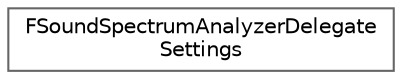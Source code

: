 digraph "Graphical Class Hierarchy"
{
 // INTERACTIVE_SVG=YES
 // LATEX_PDF_SIZE
  bgcolor="transparent";
  edge [fontname=Helvetica,fontsize=10,labelfontname=Helvetica,labelfontsize=10];
  node [fontname=Helvetica,fontsize=10,shape=box,height=0.2,width=0.4];
  rankdir="LR";
  Node0 [id="Node000000",label="FSoundSpectrumAnalyzerDelegate\lSettings",height=0.2,width=0.4,color="grey40", fillcolor="white", style="filled",URL="$d4/db7/structFSoundSpectrumAnalyzerDelegateSettings.html",tooltip=" "];
}

